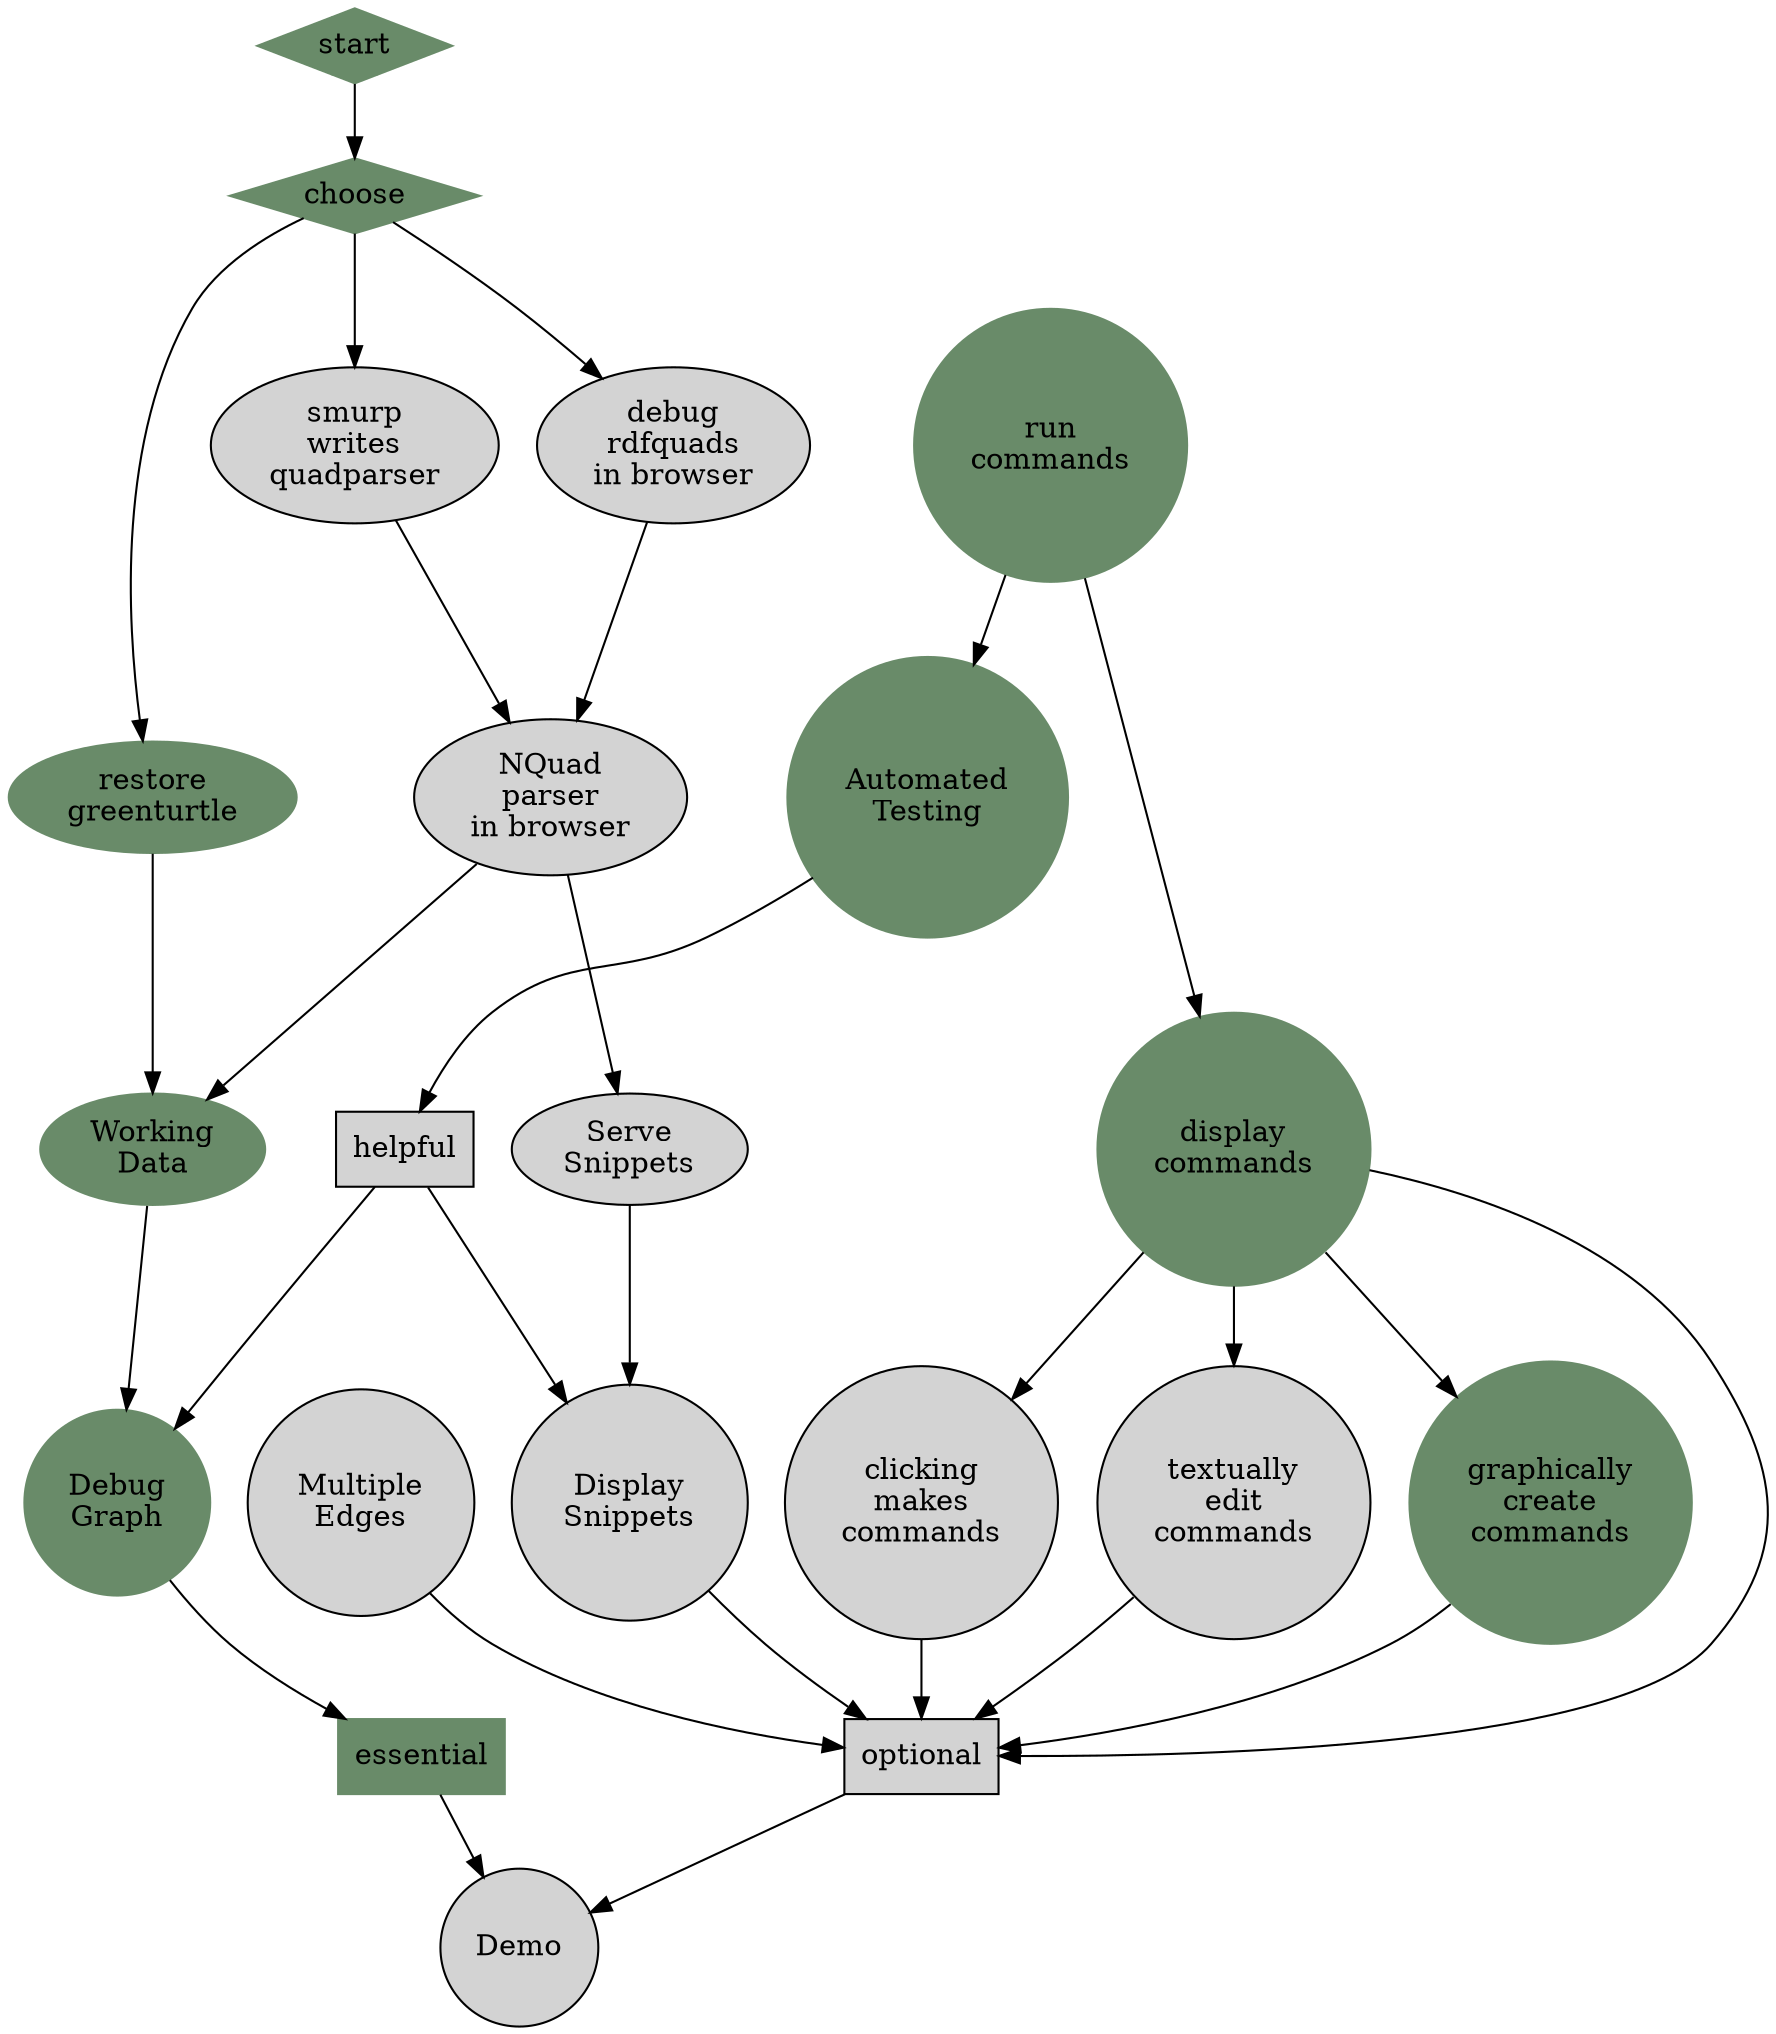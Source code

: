 /*

   dot -T pdf -o dependencies.pdf dependencies.dot
   dot -T svg -o dependencies.svg dependencies.dot 

   See:
     http://www.graphviz.org/content/cluster

   NODE_A   enables   NODE_B;
   serve      ->      display;
*/

digraph huviz_plan {
	node [ style = filled ];
	randkdir=LR;

	subgraph qp {
		 color=lightgrey;
		 style=filled;
		 label="NQuad parser";
		 rdfquads;
		 smurpquads;
		 greenturtle;
	}

        rdfquads[label="debug\nrdfquads\nin browser"];
	smurpquads[label="smurp\nwrites\nquadparser"];

	smurpquads -> quadpars;
	rdfquads -> quadpars;
	quadpars[label="NQuad\nparser\nin browser"];
	greenturtle[label="restore\ngreenturtle",color=darkseagreen4];
	greenturtle -> workdata;
	
	workdata[label="Working\nData",color=darkseagreen4];
	start[shape=Mdiamond,color=darkseagreen4];
	pickpath[label="choose",shape=diamond,color=darkseagreen4];
	start -> pickpath;
	pickpath -> smurpquads;
	pickpath -> rdfquads;
	pickpath -> greenturtle;
	quadpars -> workdata;

	quadpars -> servsnip;

	node [shape = circle];
	dg[label="Debug\nGraph",color=darkseagreen4];
        testing[label="Automated\nTesting",color=darkseagreen4];
        essential[color=darkseagreen4,shape=rect];
	helpful[shape=rect];
	optional[shape=rect];
	essential -> Demo;
	optional -> Demo;
	dispsnip -> optional;
	
	workdata -> dg;

	servsnip -> dispsnip;
	
	dispsnip[label="Display\nSnippets"];
    	servsnip[label="Serve\nSnippets"];
	me[label="Multiple\nEdges"];
	dg -> essential;
	me -> optional;
	runcom[label="run\ncommands",color=darkseagreen4];
	runcom -> dispcom;
        runcom -> testing;
        testing -> helpful;
	helpful -> dispsnip;
        helpful -> dg;

	dispcom[label="display\ncommands",color=darkseagreen4];

	clkcom[label="clicking\nmakes\ncommands"];
	dispcom -> clkcom;

	txtedcom[label="textually\nedit\ncommands"];
        dispcom -> txtedcom;

	gredcom[label="graphically\ncreate\ncommands",color=darkseagreen4];
	dispcom -> gredcom;

	dispcom -> optional;
	txtedcom -> optional;
	gredcom -> optional;
	clkcom -> optional;

}